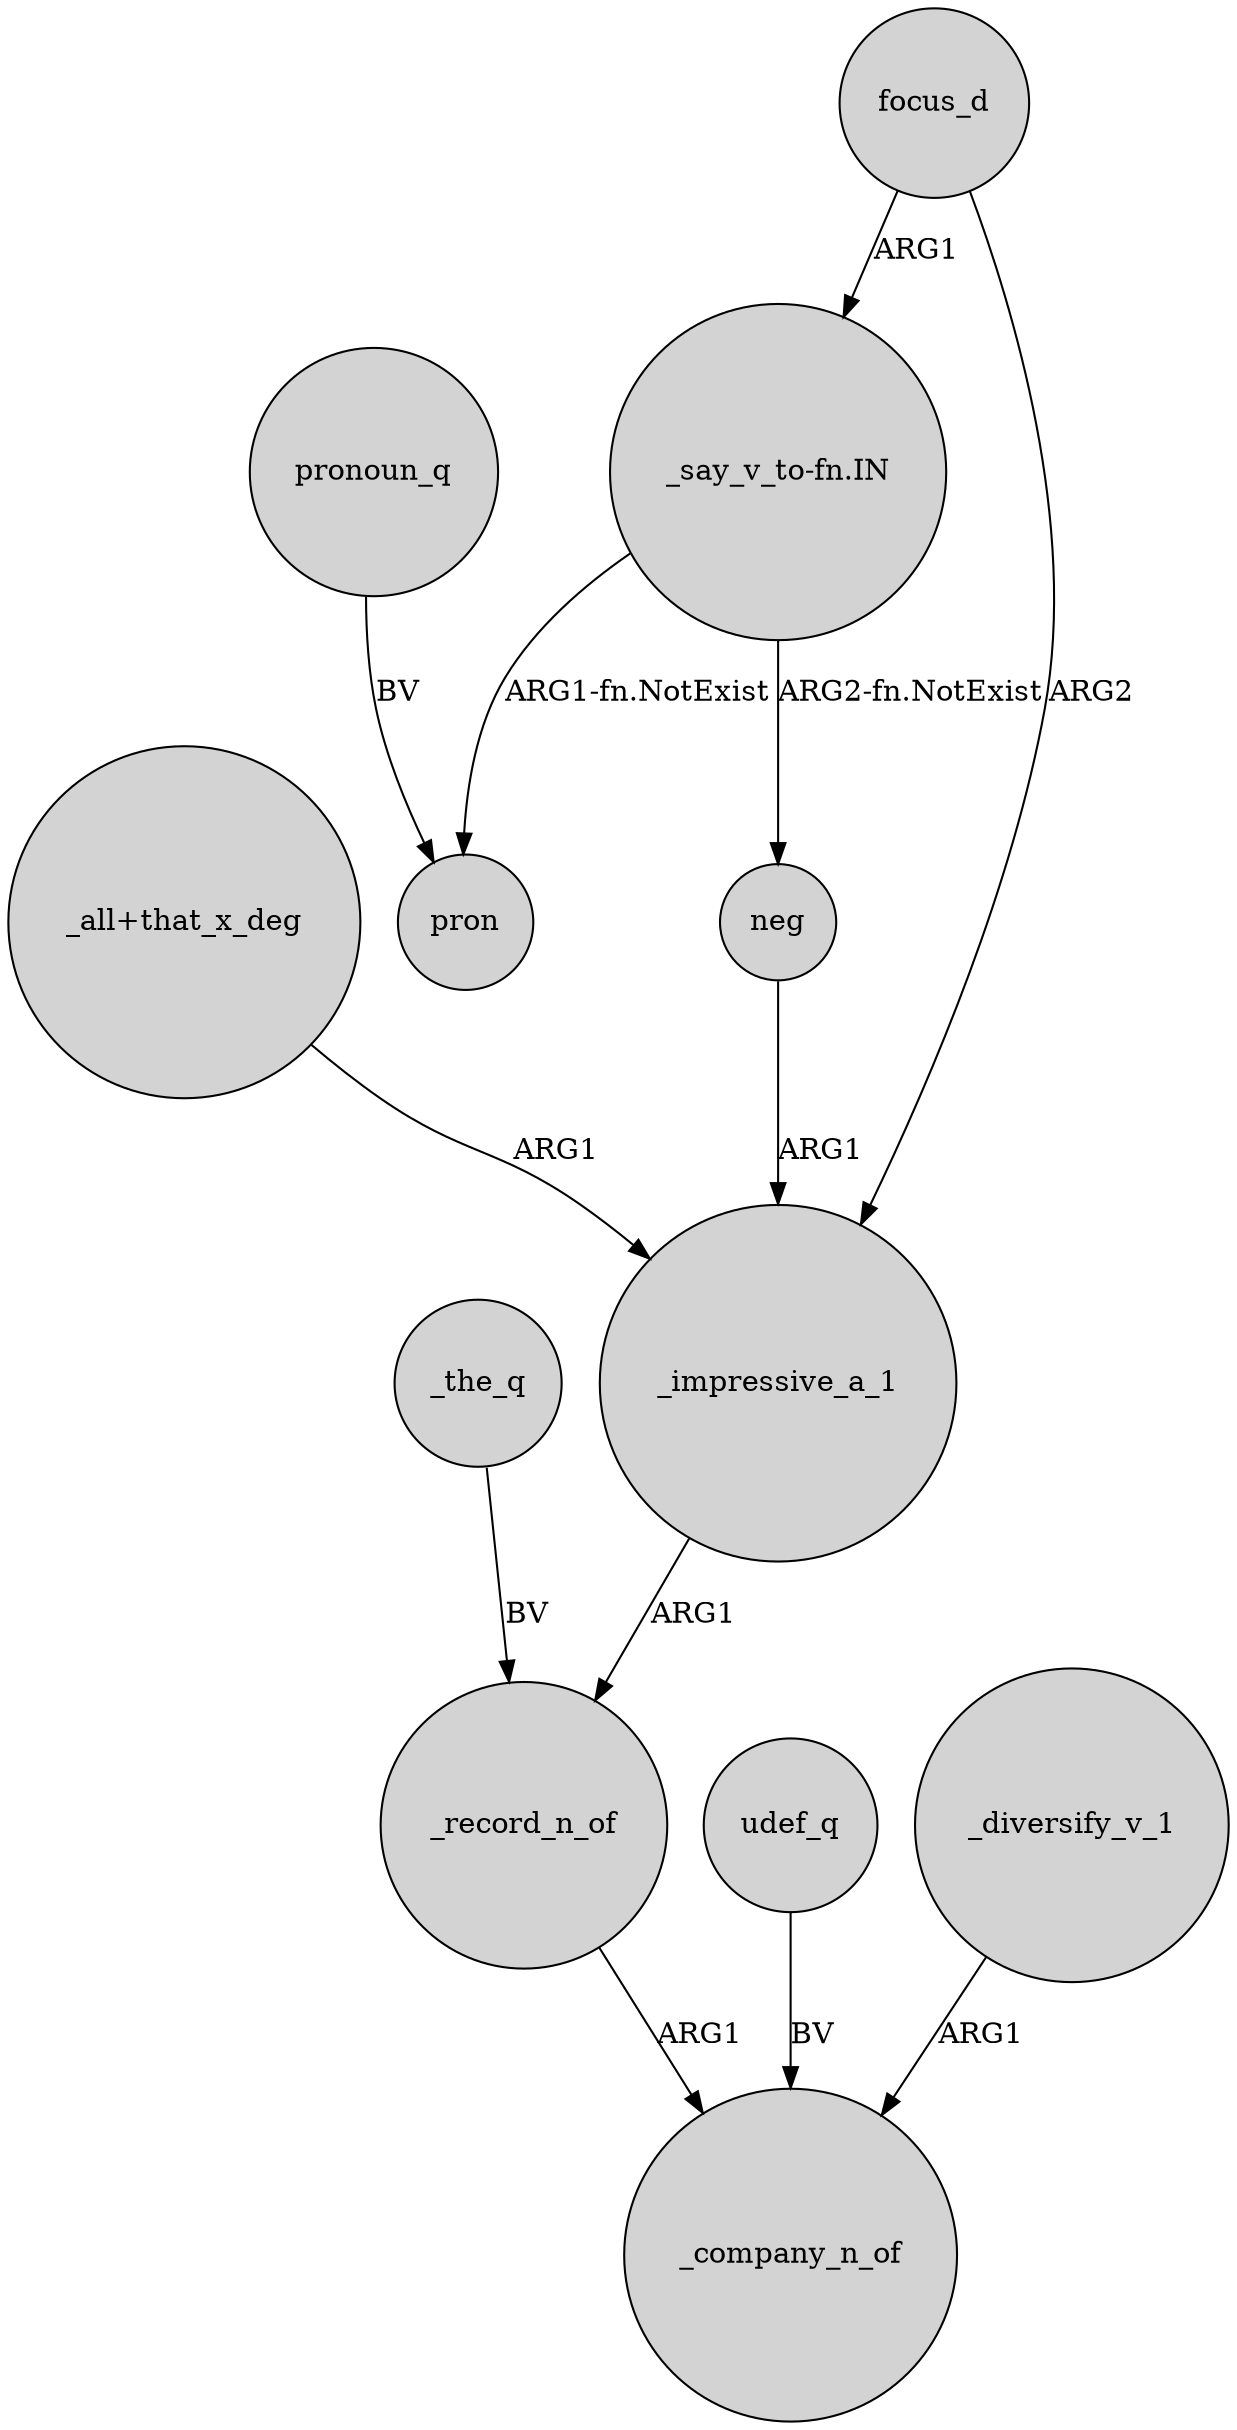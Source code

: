 digraph {
	node [shape=circle style=filled]
	_the_q -> _record_n_of [label=BV]
	_impressive_a_1 -> _record_n_of [label=ARG1]
	"_say_v_to-fn.IN" -> pron [label="ARG1-fn.NotExist"]
	"_all+that_x_deg" -> _impressive_a_1 [label=ARG1]
	neg -> _impressive_a_1 [label=ARG1]
	udef_q -> _company_n_of [label=BV]
	"_say_v_to-fn.IN" -> neg [label="ARG2-fn.NotExist"]
	_diversify_v_1 -> _company_n_of [label=ARG1]
	focus_d -> _impressive_a_1 [label=ARG2]
	focus_d -> "_say_v_to-fn.IN" [label=ARG1]
	_record_n_of -> _company_n_of [label=ARG1]
	pronoun_q -> pron [label=BV]
}
